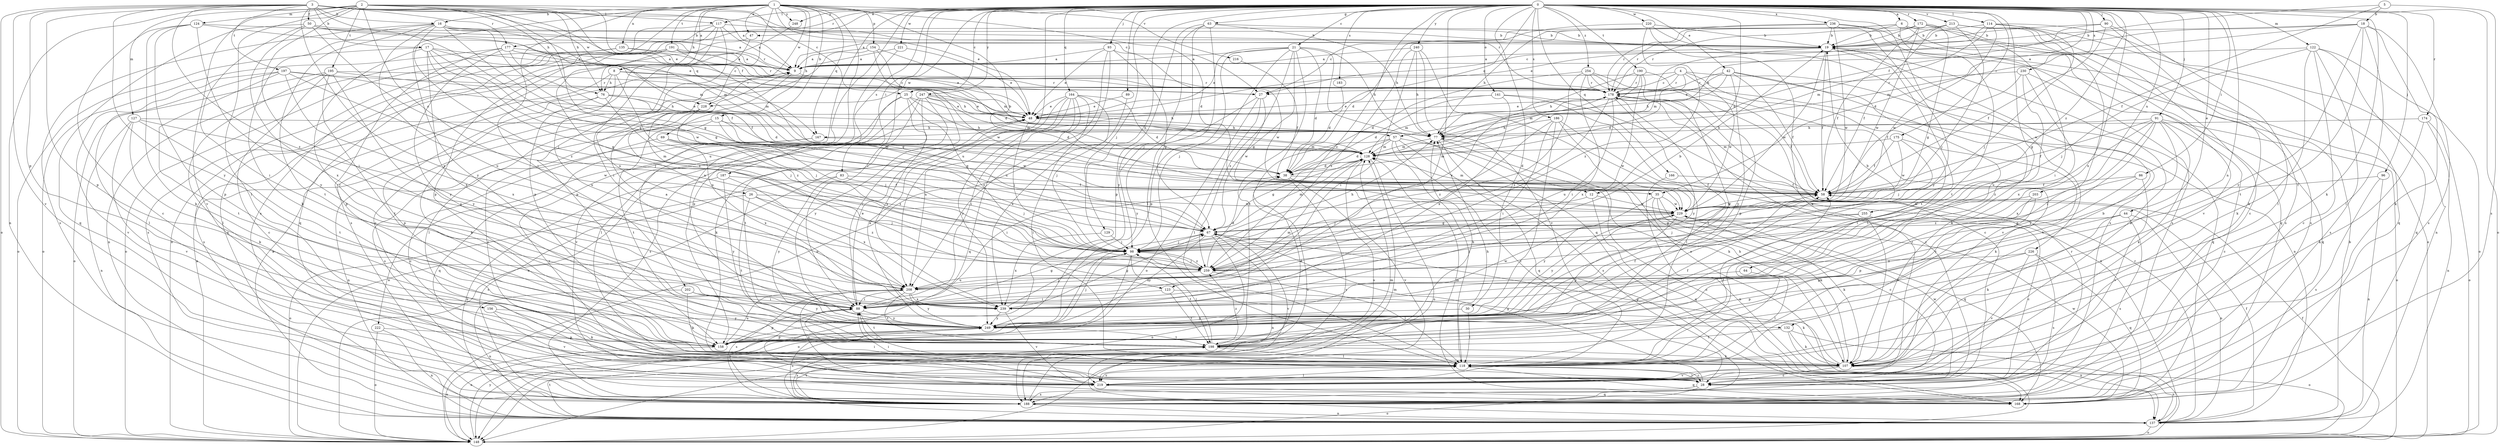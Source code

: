 strict digraph  {
0;
1;
2;
3;
4;
5;
6;
8;
9;
12;
15;
16;
17;
18;
19;
21;
25;
26;
27;
28;
30;
35;
38;
42;
44;
47;
48;
50;
57;
58;
63;
64;
67;
69;
76;
77;
83;
86;
88;
89;
90;
91;
93;
96;
98;
107;
114;
117;
118;
122;
123;
124;
127;
128;
129;
132;
135;
137;
141;
148;
154;
156;
158;
164;
166;
167;
168;
172;
174;
175;
177;
178;
183;
186;
187;
188;
190;
191;
195;
197;
198;
202;
203;
208;
213;
216;
219;
220;
221;
222;
226;
228;
229;
230;
236;
239;
240;
247;
248;
249;
254;
255;
259;
0 -> 6  [label=a];
0 -> 12  [label=b];
0 -> 21  [label=c];
0 -> 25  [label=c];
0 -> 30  [label=d];
0 -> 35  [label=d];
0 -> 42  [label=e];
0 -> 44  [label=e];
0 -> 47  [label=e];
0 -> 63  [label=g];
0 -> 64  [label=g];
0 -> 83  [label=i];
0 -> 86  [label=i];
0 -> 88  [label=i];
0 -> 89  [label=j];
0 -> 90  [label=j];
0 -> 91  [label=j];
0 -> 93  [label=j];
0 -> 96  [label=j];
0 -> 98  [label=j];
0 -> 107  [label=k];
0 -> 114  [label=l];
0 -> 117  [label=l];
0 -> 122  [label=m];
0 -> 123  [label=m];
0 -> 129  [label=n];
0 -> 132  [label=n];
0 -> 141  [label=o];
0 -> 148  [label=o];
0 -> 164  [label=q];
0 -> 166  [label=q];
0 -> 167  [label=q];
0 -> 172  [label=r];
0 -> 174  [label=r];
0 -> 175  [label=r];
0 -> 177  [label=r];
0 -> 183  [label=s];
0 -> 186  [label=s];
0 -> 187  [label=s];
0 -> 190  [label=t];
0 -> 202  [label=u];
0 -> 203  [label=u];
0 -> 208  [label=u];
0 -> 213  [label=v];
0 -> 220  [label=w];
0 -> 221  [label=w];
0 -> 222  [label=w];
0 -> 226  [label=w];
0 -> 230  [label=x];
0 -> 236  [label=x];
0 -> 239  [label=x];
0 -> 240  [label=y];
0 -> 247  [label=y];
0 -> 248  [label=y];
0 -> 254  [label=z];
0 -> 255  [label=z];
0 -> 259  [label=z];
1 -> 8  [label=a];
1 -> 12  [label=b];
1 -> 15  [label=b];
1 -> 16  [label=b];
1 -> 35  [label=d];
1 -> 47  [label=e];
1 -> 48  [label=e];
1 -> 69  [label=h];
1 -> 76  [label=h];
1 -> 88  [label=i];
1 -> 123  [label=m];
1 -> 132  [label=n];
1 -> 135  [label=n];
1 -> 154  [label=p];
1 -> 167  [label=q];
1 -> 188  [label=s];
1 -> 191  [label=t];
1 -> 216  [label=v];
1 -> 228  [label=w];
1 -> 248  [label=y];
1 -> 249  [label=y];
2 -> 25  [label=c];
2 -> 26  [label=c];
2 -> 48  [label=e];
2 -> 67  [label=g];
2 -> 76  [label=h];
2 -> 88  [label=i];
2 -> 117  [label=l];
2 -> 118  [label=l];
2 -> 124  [label=m];
2 -> 127  [label=m];
2 -> 137  [label=n];
2 -> 167  [label=q];
2 -> 195  [label=t];
2 -> 219  [label=v];
3 -> 9  [label=a];
3 -> 16  [label=b];
3 -> 17  [label=b];
3 -> 27  [label=c];
3 -> 50  [label=f];
3 -> 57  [label=f];
3 -> 67  [label=g];
3 -> 76  [label=h];
3 -> 148  [label=o];
3 -> 156  [label=p];
3 -> 158  [label=p];
3 -> 177  [label=r];
3 -> 178  [label=r];
3 -> 197  [label=t];
3 -> 219  [label=v];
3 -> 228  [label=w];
3 -> 239  [label=x];
3 -> 249  [label=y];
3 -> 259  [label=z];
4 -> 27  [label=c];
4 -> 38  [label=d];
4 -> 118  [label=l];
4 -> 168  [label=q];
4 -> 178  [label=r];
4 -> 228  [label=w];
4 -> 229  [label=w];
5 -> 18  [label=b];
5 -> 57  [label=f];
5 -> 58  [label=f];
5 -> 188  [label=s];
6 -> 19  [label=b];
6 -> 27  [label=c];
6 -> 168  [label=q];
6 -> 178  [label=r];
6 -> 198  [label=t];
6 -> 219  [label=v];
8 -> 27  [label=c];
8 -> 76  [label=h];
8 -> 178  [label=r];
8 -> 188  [label=s];
8 -> 208  [label=u];
8 -> 259  [label=z];
9 -> 178  [label=r];
9 -> 208  [label=u];
12 -> 98  [label=j];
12 -> 168  [label=q];
12 -> 229  [label=w];
15 -> 77  [label=h];
15 -> 98  [label=j];
15 -> 188  [label=s];
15 -> 198  [label=t];
15 -> 229  [label=w];
16 -> 19  [label=b];
16 -> 58  [label=f];
16 -> 67  [label=g];
16 -> 107  [label=k];
16 -> 128  [label=m];
16 -> 178  [label=r];
16 -> 188  [label=s];
16 -> 198  [label=t];
16 -> 208  [label=u];
16 -> 259  [label=z];
17 -> 9  [label=a];
17 -> 27  [label=c];
17 -> 58  [label=f];
17 -> 67  [label=g];
17 -> 88  [label=i];
17 -> 148  [label=o];
17 -> 229  [label=w];
17 -> 239  [label=x];
18 -> 19  [label=b];
18 -> 27  [label=c];
18 -> 107  [label=k];
18 -> 118  [label=l];
18 -> 128  [label=m];
18 -> 188  [label=s];
18 -> 198  [label=t];
18 -> 249  [label=y];
19 -> 9  [label=a];
19 -> 58  [label=f];
19 -> 128  [label=m];
19 -> 198  [label=t];
19 -> 229  [label=w];
21 -> 9  [label=a];
21 -> 38  [label=d];
21 -> 48  [label=e];
21 -> 67  [label=g];
21 -> 77  [label=h];
21 -> 98  [label=j];
21 -> 158  [label=p];
21 -> 168  [label=q];
21 -> 198  [label=t];
21 -> 259  [label=z];
25 -> 38  [label=d];
25 -> 48  [label=e];
25 -> 118  [label=l];
25 -> 219  [label=v];
25 -> 239  [label=x];
25 -> 259  [label=z];
26 -> 98  [label=j];
26 -> 148  [label=o];
26 -> 198  [label=t];
26 -> 229  [label=w];
26 -> 259  [label=z];
27 -> 118  [label=l];
27 -> 148  [label=o];
27 -> 229  [label=w];
27 -> 249  [label=y];
28 -> 67  [label=g];
28 -> 88  [label=i];
28 -> 118  [label=l];
28 -> 148  [label=o];
28 -> 188  [label=s];
28 -> 229  [label=w];
30 -> 118  [label=l];
30 -> 249  [label=y];
35 -> 28  [label=c];
35 -> 107  [label=k];
35 -> 168  [label=q];
35 -> 229  [label=w];
35 -> 249  [label=y];
38 -> 58  [label=f];
38 -> 188  [label=s];
38 -> 219  [label=v];
42 -> 48  [label=e];
42 -> 58  [label=f];
42 -> 77  [label=h];
42 -> 107  [label=k];
42 -> 118  [label=l];
42 -> 178  [label=r];
42 -> 249  [label=y];
44 -> 67  [label=g];
44 -> 107  [label=k];
44 -> 137  [label=n];
44 -> 158  [label=p];
44 -> 188  [label=s];
47 -> 158  [label=p];
47 -> 188  [label=s];
48 -> 77  [label=h];
48 -> 98  [label=j];
50 -> 9  [label=a];
50 -> 19  [label=b];
50 -> 88  [label=i];
50 -> 98  [label=j];
50 -> 128  [label=m];
50 -> 168  [label=q];
50 -> 239  [label=x];
57 -> 28  [label=c];
57 -> 38  [label=d];
57 -> 107  [label=k];
57 -> 118  [label=l];
57 -> 128  [label=m];
57 -> 148  [label=o];
57 -> 168  [label=q];
58 -> 128  [label=m];
58 -> 229  [label=w];
63 -> 19  [label=b];
63 -> 77  [label=h];
63 -> 98  [label=j];
63 -> 118  [label=l];
63 -> 158  [label=p];
63 -> 249  [label=y];
64 -> 118  [label=l];
64 -> 208  [label=u];
67 -> 98  [label=j];
67 -> 128  [label=m];
67 -> 137  [label=n];
67 -> 148  [label=o];
67 -> 219  [label=v];
67 -> 249  [label=y];
69 -> 28  [label=c];
69 -> 128  [label=m];
69 -> 239  [label=x];
69 -> 259  [label=z];
76 -> 38  [label=d];
76 -> 48  [label=e];
76 -> 67  [label=g];
76 -> 98  [label=j];
76 -> 107  [label=k];
76 -> 158  [label=p];
77 -> 128  [label=m];
77 -> 148  [label=o];
77 -> 188  [label=s];
83 -> 58  [label=f];
83 -> 98  [label=j];
83 -> 188  [label=s];
83 -> 249  [label=y];
86 -> 58  [label=f];
86 -> 219  [label=v];
86 -> 249  [label=y];
86 -> 259  [label=z];
88 -> 48  [label=e];
88 -> 67  [label=g];
88 -> 128  [label=m];
88 -> 158  [label=p];
88 -> 198  [label=t];
88 -> 249  [label=y];
89 -> 48  [label=e];
89 -> 239  [label=x];
90 -> 19  [label=b];
90 -> 58  [label=f];
90 -> 77  [label=h];
90 -> 107  [label=k];
90 -> 118  [label=l];
91 -> 28  [label=c];
91 -> 58  [label=f];
91 -> 77  [label=h];
91 -> 107  [label=k];
91 -> 148  [label=o];
91 -> 198  [label=t];
91 -> 239  [label=x];
91 -> 249  [label=y];
91 -> 259  [label=z];
93 -> 9  [label=a];
93 -> 48  [label=e];
93 -> 67  [label=g];
93 -> 148  [label=o];
93 -> 208  [label=u];
93 -> 229  [label=w];
96 -> 58  [label=f];
96 -> 137  [label=n];
96 -> 188  [label=s];
98 -> 19  [label=b];
98 -> 77  [label=h];
98 -> 148  [label=o];
98 -> 178  [label=r];
98 -> 198  [label=t];
98 -> 259  [label=z];
107 -> 19  [label=b];
107 -> 28  [label=c];
107 -> 67  [label=g];
107 -> 77  [label=h];
107 -> 137  [label=n];
107 -> 219  [label=v];
114 -> 19  [label=b];
114 -> 48  [label=e];
114 -> 98  [label=j];
114 -> 128  [label=m];
114 -> 137  [label=n];
114 -> 168  [label=q];
114 -> 229  [label=w];
117 -> 9  [label=a];
117 -> 19  [label=b];
117 -> 88  [label=i];
117 -> 148  [label=o];
117 -> 158  [label=p];
117 -> 168  [label=q];
117 -> 208  [label=u];
118 -> 28  [label=c];
118 -> 58  [label=f];
118 -> 77  [label=h];
118 -> 88  [label=i];
118 -> 168  [label=q];
118 -> 219  [label=v];
122 -> 9  [label=a];
122 -> 28  [label=c];
122 -> 98  [label=j];
122 -> 107  [label=k];
122 -> 148  [label=o];
122 -> 168  [label=q];
122 -> 188  [label=s];
123 -> 88  [label=i];
123 -> 107  [label=k];
123 -> 198  [label=t];
124 -> 19  [label=b];
124 -> 28  [label=c];
124 -> 48  [label=e];
124 -> 107  [label=k];
124 -> 158  [label=p];
124 -> 249  [label=y];
127 -> 77  [label=h];
127 -> 107  [label=k];
127 -> 137  [label=n];
127 -> 198  [label=t];
127 -> 208  [label=u];
127 -> 219  [label=v];
128 -> 38  [label=d];
128 -> 67  [label=g];
128 -> 88  [label=i];
128 -> 148  [label=o];
128 -> 188  [label=s];
129 -> 98  [label=j];
129 -> 239  [label=x];
132 -> 107  [label=k];
132 -> 137  [label=n];
132 -> 148  [label=o];
132 -> 198  [label=t];
135 -> 9  [label=a];
135 -> 48  [label=e];
135 -> 137  [label=n];
135 -> 148  [label=o];
137 -> 9  [label=a];
137 -> 19  [label=b];
137 -> 58  [label=f];
137 -> 128  [label=m];
137 -> 148  [label=o];
137 -> 178  [label=r];
137 -> 198  [label=t];
141 -> 28  [label=c];
141 -> 38  [label=d];
141 -> 48  [label=e];
141 -> 137  [label=n];
141 -> 239  [label=x];
148 -> 9  [label=a];
148 -> 48  [label=e];
148 -> 58  [label=f];
148 -> 249  [label=y];
154 -> 9  [label=a];
154 -> 28  [label=c];
154 -> 38  [label=d];
154 -> 128  [label=m];
154 -> 229  [label=w];
156 -> 107  [label=k];
156 -> 219  [label=v];
156 -> 249  [label=y];
158 -> 58  [label=f];
158 -> 148  [label=o];
158 -> 208  [label=u];
164 -> 38  [label=d];
164 -> 48  [label=e];
164 -> 88  [label=i];
164 -> 98  [label=j];
164 -> 118  [label=l];
164 -> 148  [label=o];
164 -> 168  [label=q];
164 -> 208  [label=u];
164 -> 249  [label=y];
166 -> 58  [label=f];
166 -> 137  [label=n];
167 -> 28  [label=c];
167 -> 128  [label=m];
167 -> 137  [label=n];
167 -> 168  [label=q];
168 -> 128  [label=m];
168 -> 229  [label=w];
172 -> 19  [label=b];
172 -> 58  [label=f];
172 -> 67  [label=g];
172 -> 88  [label=i];
172 -> 178  [label=r];
172 -> 188  [label=s];
172 -> 229  [label=w];
174 -> 77  [label=h];
174 -> 107  [label=k];
174 -> 137  [label=n];
174 -> 148  [label=o];
175 -> 58  [label=f];
175 -> 98  [label=j];
175 -> 107  [label=k];
175 -> 128  [label=m];
175 -> 229  [label=w];
177 -> 9  [label=a];
177 -> 58  [label=f];
177 -> 128  [label=m];
177 -> 148  [label=o];
177 -> 158  [label=p];
177 -> 249  [label=y];
178 -> 48  [label=e];
178 -> 58  [label=f];
178 -> 128  [label=m];
178 -> 198  [label=t];
178 -> 208  [label=u];
178 -> 249  [label=y];
178 -> 259  [label=z];
183 -> 38  [label=d];
186 -> 77  [label=h];
186 -> 88  [label=i];
186 -> 118  [label=l];
186 -> 229  [label=w];
186 -> 249  [label=y];
186 -> 259  [label=z];
187 -> 58  [label=f];
187 -> 137  [label=n];
187 -> 239  [label=x];
187 -> 249  [label=y];
188 -> 88  [label=i];
188 -> 128  [label=m];
188 -> 137  [label=n];
188 -> 178  [label=r];
188 -> 198  [label=t];
190 -> 77  [label=h];
190 -> 128  [label=m];
190 -> 158  [label=p];
190 -> 178  [label=r];
190 -> 239  [label=x];
190 -> 249  [label=y];
191 -> 9  [label=a];
191 -> 67  [label=g];
191 -> 168  [label=q];
191 -> 178  [label=r];
191 -> 188  [label=s];
191 -> 259  [label=z];
195 -> 28  [label=c];
195 -> 77  [label=h];
195 -> 118  [label=l];
195 -> 148  [label=o];
195 -> 178  [label=r];
195 -> 198  [label=t];
195 -> 249  [label=y];
197 -> 77  [label=h];
197 -> 98  [label=j];
197 -> 118  [label=l];
197 -> 178  [label=r];
197 -> 198  [label=t];
197 -> 219  [label=v];
197 -> 239  [label=x];
198 -> 38  [label=d];
198 -> 77  [label=h];
198 -> 98  [label=j];
198 -> 107  [label=k];
198 -> 118  [label=l];
198 -> 188  [label=s];
198 -> 259  [label=z];
202 -> 88  [label=i];
202 -> 107  [label=k];
202 -> 137  [label=n];
202 -> 249  [label=y];
203 -> 118  [label=l];
203 -> 158  [label=p];
203 -> 229  [label=w];
208 -> 88  [label=i];
208 -> 188  [label=s];
208 -> 198  [label=t];
208 -> 239  [label=x];
208 -> 249  [label=y];
213 -> 9  [label=a];
213 -> 19  [label=b];
213 -> 28  [label=c];
213 -> 58  [label=f];
213 -> 98  [label=j];
213 -> 118  [label=l];
213 -> 188  [label=s];
216 -> 58  [label=f];
219 -> 19  [label=b];
219 -> 88  [label=i];
219 -> 118  [label=l];
219 -> 168  [label=q];
219 -> 178  [label=r];
219 -> 208  [label=u];
220 -> 19  [label=b];
220 -> 38  [label=d];
220 -> 107  [label=k];
220 -> 188  [label=s];
220 -> 259  [label=z];
221 -> 9  [label=a];
221 -> 48  [label=e];
221 -> 158  [label=p];
222 -> 137  [label=n];
222 -> 148  [label=o];
222 -> 158  [label=p];
226 -> 158  [label=p];
226 -> 168  [label=q];
226 -> 188  [label=s];
226 -> 219  [label=v];
226 -> 259  [label=z];
228 -> 28  [label=c];
228 -> 98  [label=j];
228 -> 118  [label=l];
229 -> 67  [label=g];
229 -> 107  [label=k];
229 -> 158  [label=p];
229 -> 249  [label=y];
230 -> 58  [label=f];
230 -> 168  [label=q];
230 -> 178  [label=r];
230 -> 208  [label=u];
230 -> 239  [label=x];
236 -> 19  [label=b];
236 -> 77  [label=h];
236 -> 148  [label=o];
236 -> 178  [label=r];
236 -> 188  [label=s];
236 -> 229  [label=w];
236 -> 249  [label=y];
239 -> 9  [label=a];
239 -> 67  [label=g];
239 -> 98  [label=j];
239 -> 219  [label=v];
239 -> 229  [label=w];
239 -> 249  [label=y];
240 -> 9  [label=a];
240 -> 77  [label=h];
240 -> 88  [label=i];
240 -> 148  [label=o];
240 -> 219  [label=v];
240 -> 259  [label=z];
247 -> 48  [label=e];
247 -> 77  [label=h];
247 -> 88  [label=i];
247 -> 107  [label=k];
247 -> 128  [label=m];
247 -> 188  [label=s];
247 -> 198  [label=t];
247 -> 249  [label=y];
248 -> 158  [label=p];
249 -> 48  [label=e];
249 -> 58  [label=f];
249 -> 98  [label=j];
249 -> 148  [label=o];
249 -> 158  [label=p];
249 -> 188  [label=s];
249 -> 198  [label=t];
254 -> 28  [label=c];
254 -> 38  [label=d];
254 -> 88  [label=i];
254 -> 137  [label=n];
254 -> 178  [label=r];
254 -> 208  [label=u];
254 -> 219  [label=v];
255 -> 28  [label=c];
255 -> 67  [label=g];
255 -> 98  [label=j];
259 -> 19  [label=b];
259 -> 38  [label=d];
259 -> 98  [label=j];
259 -> 118  [label=l];
259 -> 208  [label=u];
}
